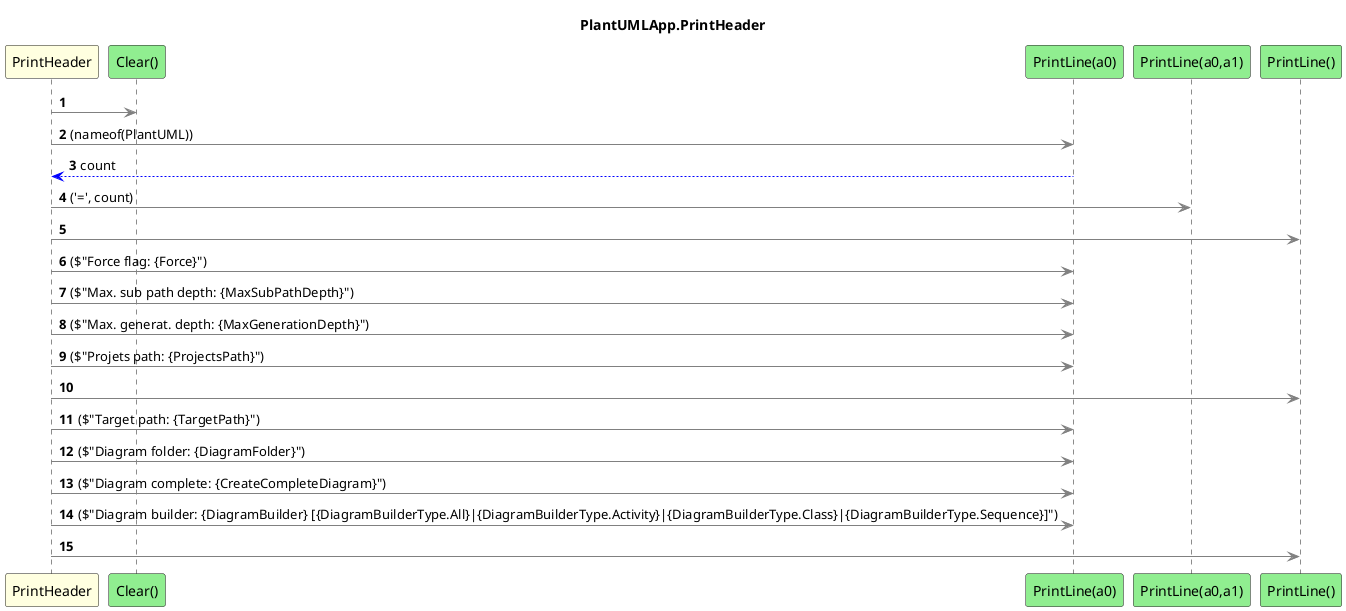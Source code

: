 @startuml PlantUMLApp.PrintHeader
title PlantUMLApp.PrintHeader
participant "PrintHeader" as PrintHeader #LightYellow
participant "Clear()" as Clear #LightGreen
participant "PrintLine(a0)" as PrintLine_a0 #LightGreen
participant "PrintLine(a0,a1)" as PrintLine_a0_a1 #LightGreen
participant "PrintLine()" as PrintLine #LightGreen
autonumber
PrintHeader -[#grey]> Clear
PrintHeader -[#grey]> PrintLine_a0 : (nameof(PlantUML))
PrintLine_a0 -[#blue]-> PrintHeader : count
PrintHeader -[#grey]> PrintLine_a0_a1 : ('=', count)
PrintHeader -[#grey]> PrintLine
PrintHeader -[#grey]> PrintLine_a0 : ($"Force flag: {Force}")
PrintHeader -[#grey]> PrintLine_a0 : ($"Max. sub path depth: {MaxSubPathDepth}")
PrintHeader -[#grey]> PrintLine_a0 : ($"Max. generat. depth: {MaxGenerationDepth}")
PrintHeader -[#grey]> PrintLine_a0 : ($"Projets path: {ProjectsPath}")
PrintHeader -[#grey]> PrintLine
PrintHeader -[#grey]> PrintLine_a0 : ($"Target path: {TargetPath}")
PrintHeader -[#grey]> PrintLine_a0 : ($"Diagram folder: {DiagramFolder}")
PrintHeader -[#grey]> PrintLine_a0 : ($"Diagram complete: {CreateCompleteDiagram}")
PrintHeader -[#grey]> PrintLine_a0 : ($"Diagram builder: {DiagramBuilder} [{DiagramBuilderType.All}|{DiagramBuilderType.Activity}|{DiagramBuilderType.Class}|{DiagramBuilderType.Sequence}]")
PrintHeader -[#grey]> PrintLine
@enduml
